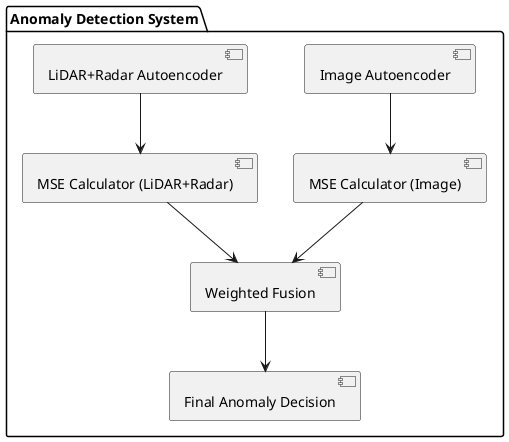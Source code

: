 @startuml
package "Anomaly Detection System" {
  
  [Image Autoencoder] as ImgAE
  [LiDAR+Radar Autoencoder] as LRAE
  [MSE Calculator (Image)] as ImgMSE
  [MSE Calculator (LiDAR+Radar)] as LRMSE
  [Weighted Fusion] as Fusion
  [Final Anomaly Decision] as Decision

  ImgAE --> ImgMSE
  LRAE --> LRMSE
  ImgMSE --> Fusion
  LRMSE --> Fusion
  Fusion --> Decision
}
@enduml
